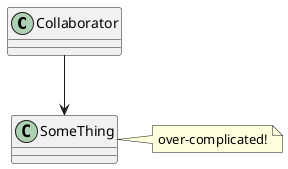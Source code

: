 @startuml

Collaborator -down-> SomeThing

note right of SomeThing
over-complicated!
end note

@enduml